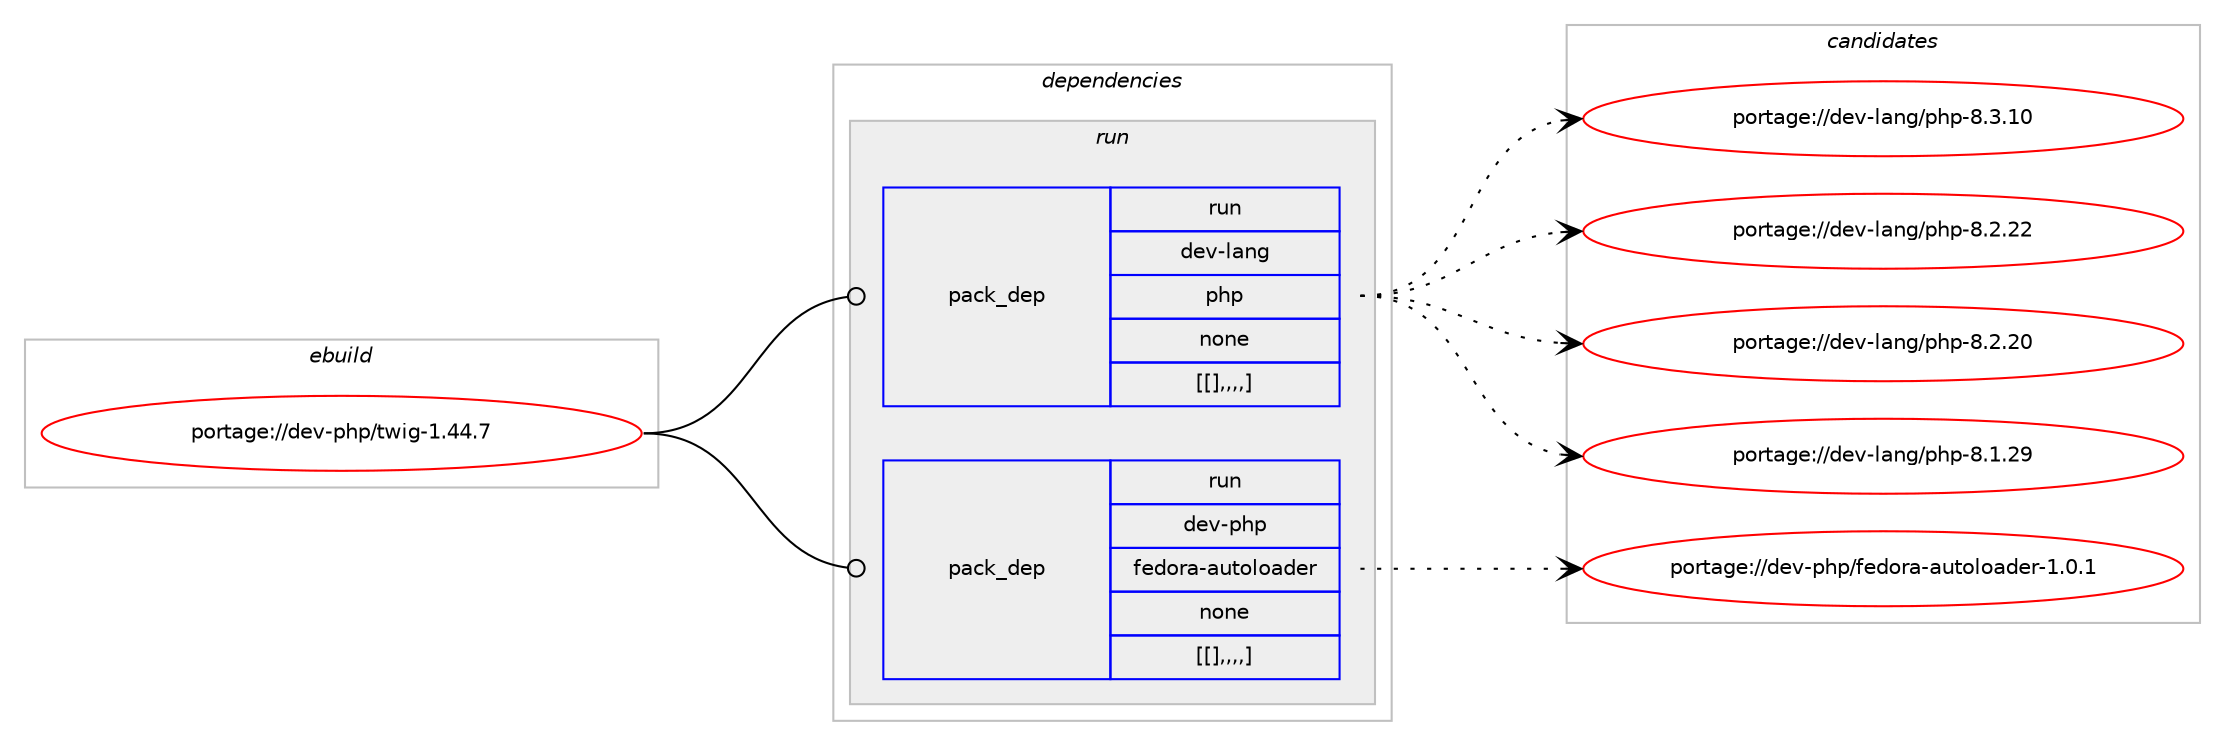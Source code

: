 digraph prolog {

# *************
# Graph options
# *************

newrank=true;
concentrate=true;
compound=true;
graph [rankdir=LR,fontname=Helvetica,fontsize=10,ranksep=1.5];#, ranksep=2.5, nodesep=0.2];
edge  [arrowhead=vee];
node  [fontname=Helvetica,fontsize=10];

# **********
# The ebuild
# **********

subgraph cluster_leftcol {
color=gray;
label=<<i>ebuild</i>>;
id [label="portage://dev-php/twig-1.44.7", color=red, width=4, href="../dev-php/twig-1.44.7.svg"];
}

# ****************
# The dependencies
# ****************

subgraph cluster_midcol {
color=gray;
label=<<i>dependencies</i>>;
subgraph cluster_compile {
fillcolor="#eeeeee";
style=filled;
label=<<i>compile</i>>;
}
subgraph cluster_compileandrun {
fillcolor="#eeeeee";
style=filled;
label=<<i>compile and run</i>>;
}
subgraph cluster_run {
fillcolor="#eeeeee";
style=filled;
label=<<i>run</i>>;
subgraph pack109322 {
dependency141452 [label=<<TABLE BORDER="0" CELLBORDER="1" CELLSPACING="0" CELLPADDING="4" WIDTH="220"><TR><TD ROWSPAN="6" CELLPADDING="30">pack_dep</TD></TR><TR><TD WIDTH="110">run</TD></TR><TR><TD>dev-lang</TD></TR><TR><TD>php</TD></TR><TR><TD>none</TD></TR><TR><TD>[[],,,,]</TD></TR></TABLE>>, shape=none, color=blue];
}
id:e -> dependency141452:w [weight=20,style="solid",arrowhead="odot"];
subgraph pack109323 {
dependency141453 [label=<<TABLE BORDER="0" CELLBORDER="1" CELLSPACING="0" CELLPADDING="4" WIDTH="220"><TR><TD ROWSPAN="6" CELLPADDING="30">pack_dep</TD></TR><TR><TD WIDTH="110">run</TD></TR><TR><TD>dev-php</TD></TR><TR><TD>fedora-autoloader</TD></TR><TR><TD>none</TD></TR><TR><TD>[[],,,,]</TD></TR></TABLE>>, shape=none, color=blue];
}
id:e -> dependency141453:w [weight=20,style="solid",arrowhead="odot"];
}
}

# **************
# The candidates
# **************

subgraph cluster_choices {
rank=same;
color=gray;
label=<<i>candidates</i>>;

subgraph choice109322 {
color=black;
nodesep=1;
choice10010111845108971101034711210411245564651464948 [label="portage://dev-lang/php-8.3.10", color=red, width=4,href="../dev-lang/php-8.3.10.svg"];
choice10010111845108971101034711210411245564650465050 [label="portage://dev-lang/php-8.2.22", color=red, width=4,href="../dev-lang/php-8.2.22.svg"];
choice10010111845108971101034711210411245564650465048 [label="portage://dev-lang/php-8.2.20", color=red, width=4,href="../dev-lang/php-8.2.20.svg"];
choice10010111845108971101034711210411245564649465057 [label="portage://dev-lang/php-8.1.29", color=red, width=4,href="../dev-lang/php-8.1.29.svg"];
dependency141452:e -> choice10010111845108971101034711210411245564651464948:w [style=dotted,weight="100"];
dependency141452:e -> choice10010111845108971101034711210411245564650465050:w [style=dotted,weight="100"];
dependency141452:e -> choice10010111845108971101034711210411245564650465048:w [style=dotted,weight="100"];
dependency141452:e -> choice10010111845108971101034711210411245564649465057:w [style=dotted,weight="100"];
}
subgraph choice109323 {
color=black;
nodesep=1;
choice100101118451121041124710210110011111497459711711611110811197100101114454946484649 [label="portage://dev-php/fedora-autoloader-1.0.1", color=red, width=4,href="../dev-php/fedora-autoloader-1.0.1.svg"];
dependency141453:e -> choice100101118451121041124710210110011111497459711711611110811197100101114454946484649:w [style=dotted,weight="100"];
}
}

}
